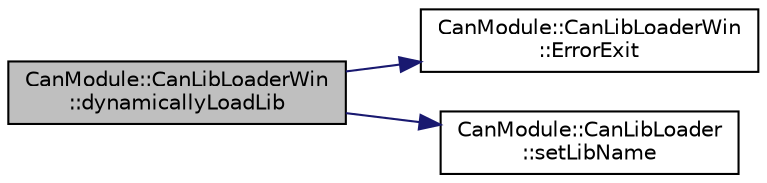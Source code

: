 digraph "CanModule::CanLibLoaderWin::dynamicallyLoadLib"
{
 // LATEX_PDF_SIZE
  edge [fontname="Helvetica",fontsize="10",labelfontname="Helvetica",labelfontsize="10"];
  node [fontname="Helvetica",fontsize="10",shape=record];
  rankdir="LR";
  Node1 [label="CanModule::CanLibLoaderWin\l::dynamicallyLoadLib",height=0.2,width=0.4,color="black", fillcolor="grey75", style="filled", fontcolor="black",tooltip=" "];
  Node1 -> Node2 [color="midnightblue",fontsize="10",style="solid"];
  Node2 [label="CanModule::CanLibLoaderWin\l::ErrorExit",height=0.2,width=0.4,color="black", fillcolor="white", style="filled",URL="$classCanModule_1_1CanLibLoaderWin.html#ab8df128060b2e76465da474e4fdc8ad5",tooltip=" "];
  Node1 -> Node3 [color="midnightblue",fontsize="10",style="solid"];
  Node3 [label="CanModule::CanLibLoader\l::setLibName",height=0.2,width=0.4,color="black", fillcolor="white", style="filled",URL="$classCanModule_1_1CanLibLoader.html#a6fdf0514c73c030acd7919cd04c7a89d",tooltip=" "];
}
